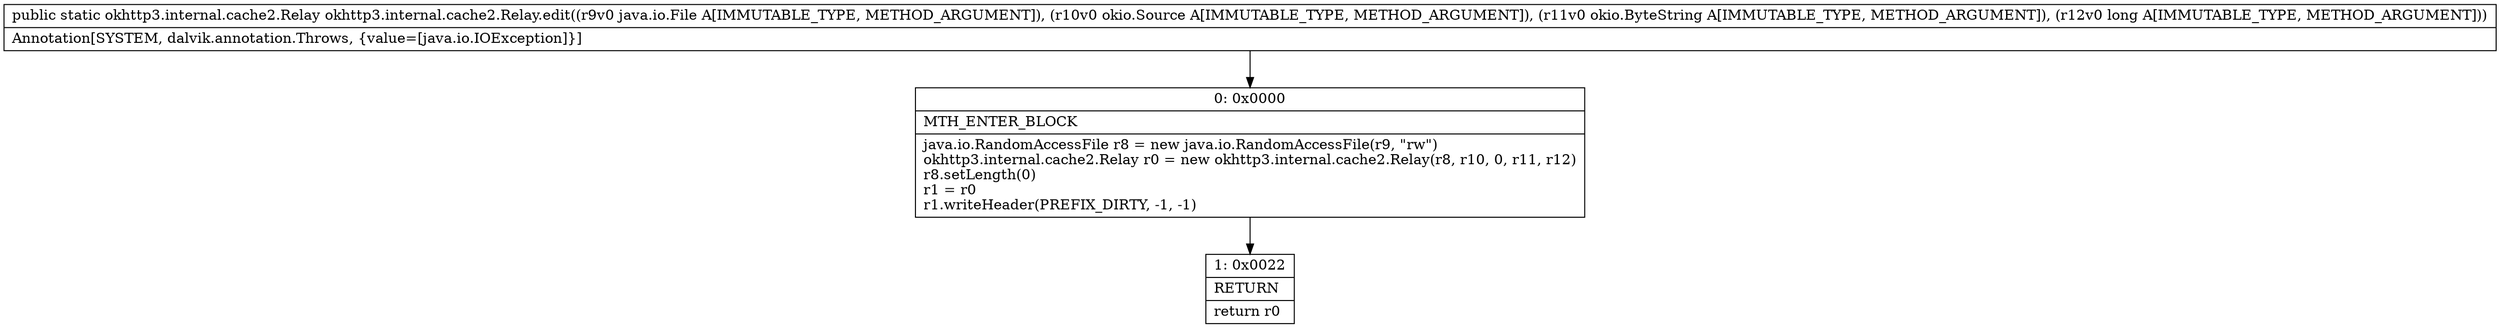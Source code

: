 digraph "CFG forokhttp3.internal.cache2.Relay.edit(Ljava\/io\/File;Lokio\/Source;Lokio\/ByteString;J)Lokhttp3\/internal\/cache2\/Relay;" {
Node_0 [shape=record,label="{0\:\ 0x0000|MTH_ENTER_BLOCK\l|java.io.RandomAccessFile r8 = new java.io.RandomAccessFile(r9, \"rw\")\lokhttp3.internal.cache2.Relay r0 = new okhttp3.internal.cache2.Relay(r8, r10, 0, r11, r12)\lr8.setLength(0)\lr1 = r0\lr1.writeHeader(PREFIX_DIRTY, \-1, \-1)\l}"];
Node_1 [shape=record,label="{1\:\ 0x0022|RETURN\l|return r0\l}"];
MethodNode[shape=record,label="{public static okhttp3.internal.cache2.Relay okhttp3.internal.cache2.Relay.edit((r9v0 java.io.File A[IMMUTABLE_TYPE, METHOD_ARGUMENT]), (r10v0 okio.Source A[IMMUTABLE_TYPE, METHOD_ARGUMENT]), (r11v0 okio.ByteString A[IMMUTABLE_TYPE, METHOD_ARGUMENT]), (r12v0 long A[IMMUTABLE_TYPE, METHOD_ARGUMENT]))  | Annotation[SYSTEM, dalvik.annotation.Throws, \{value=[java.io.IOException]\}]\l}"];
MethodNode -> Node_0;
Node_0 -> Node_1;
}

